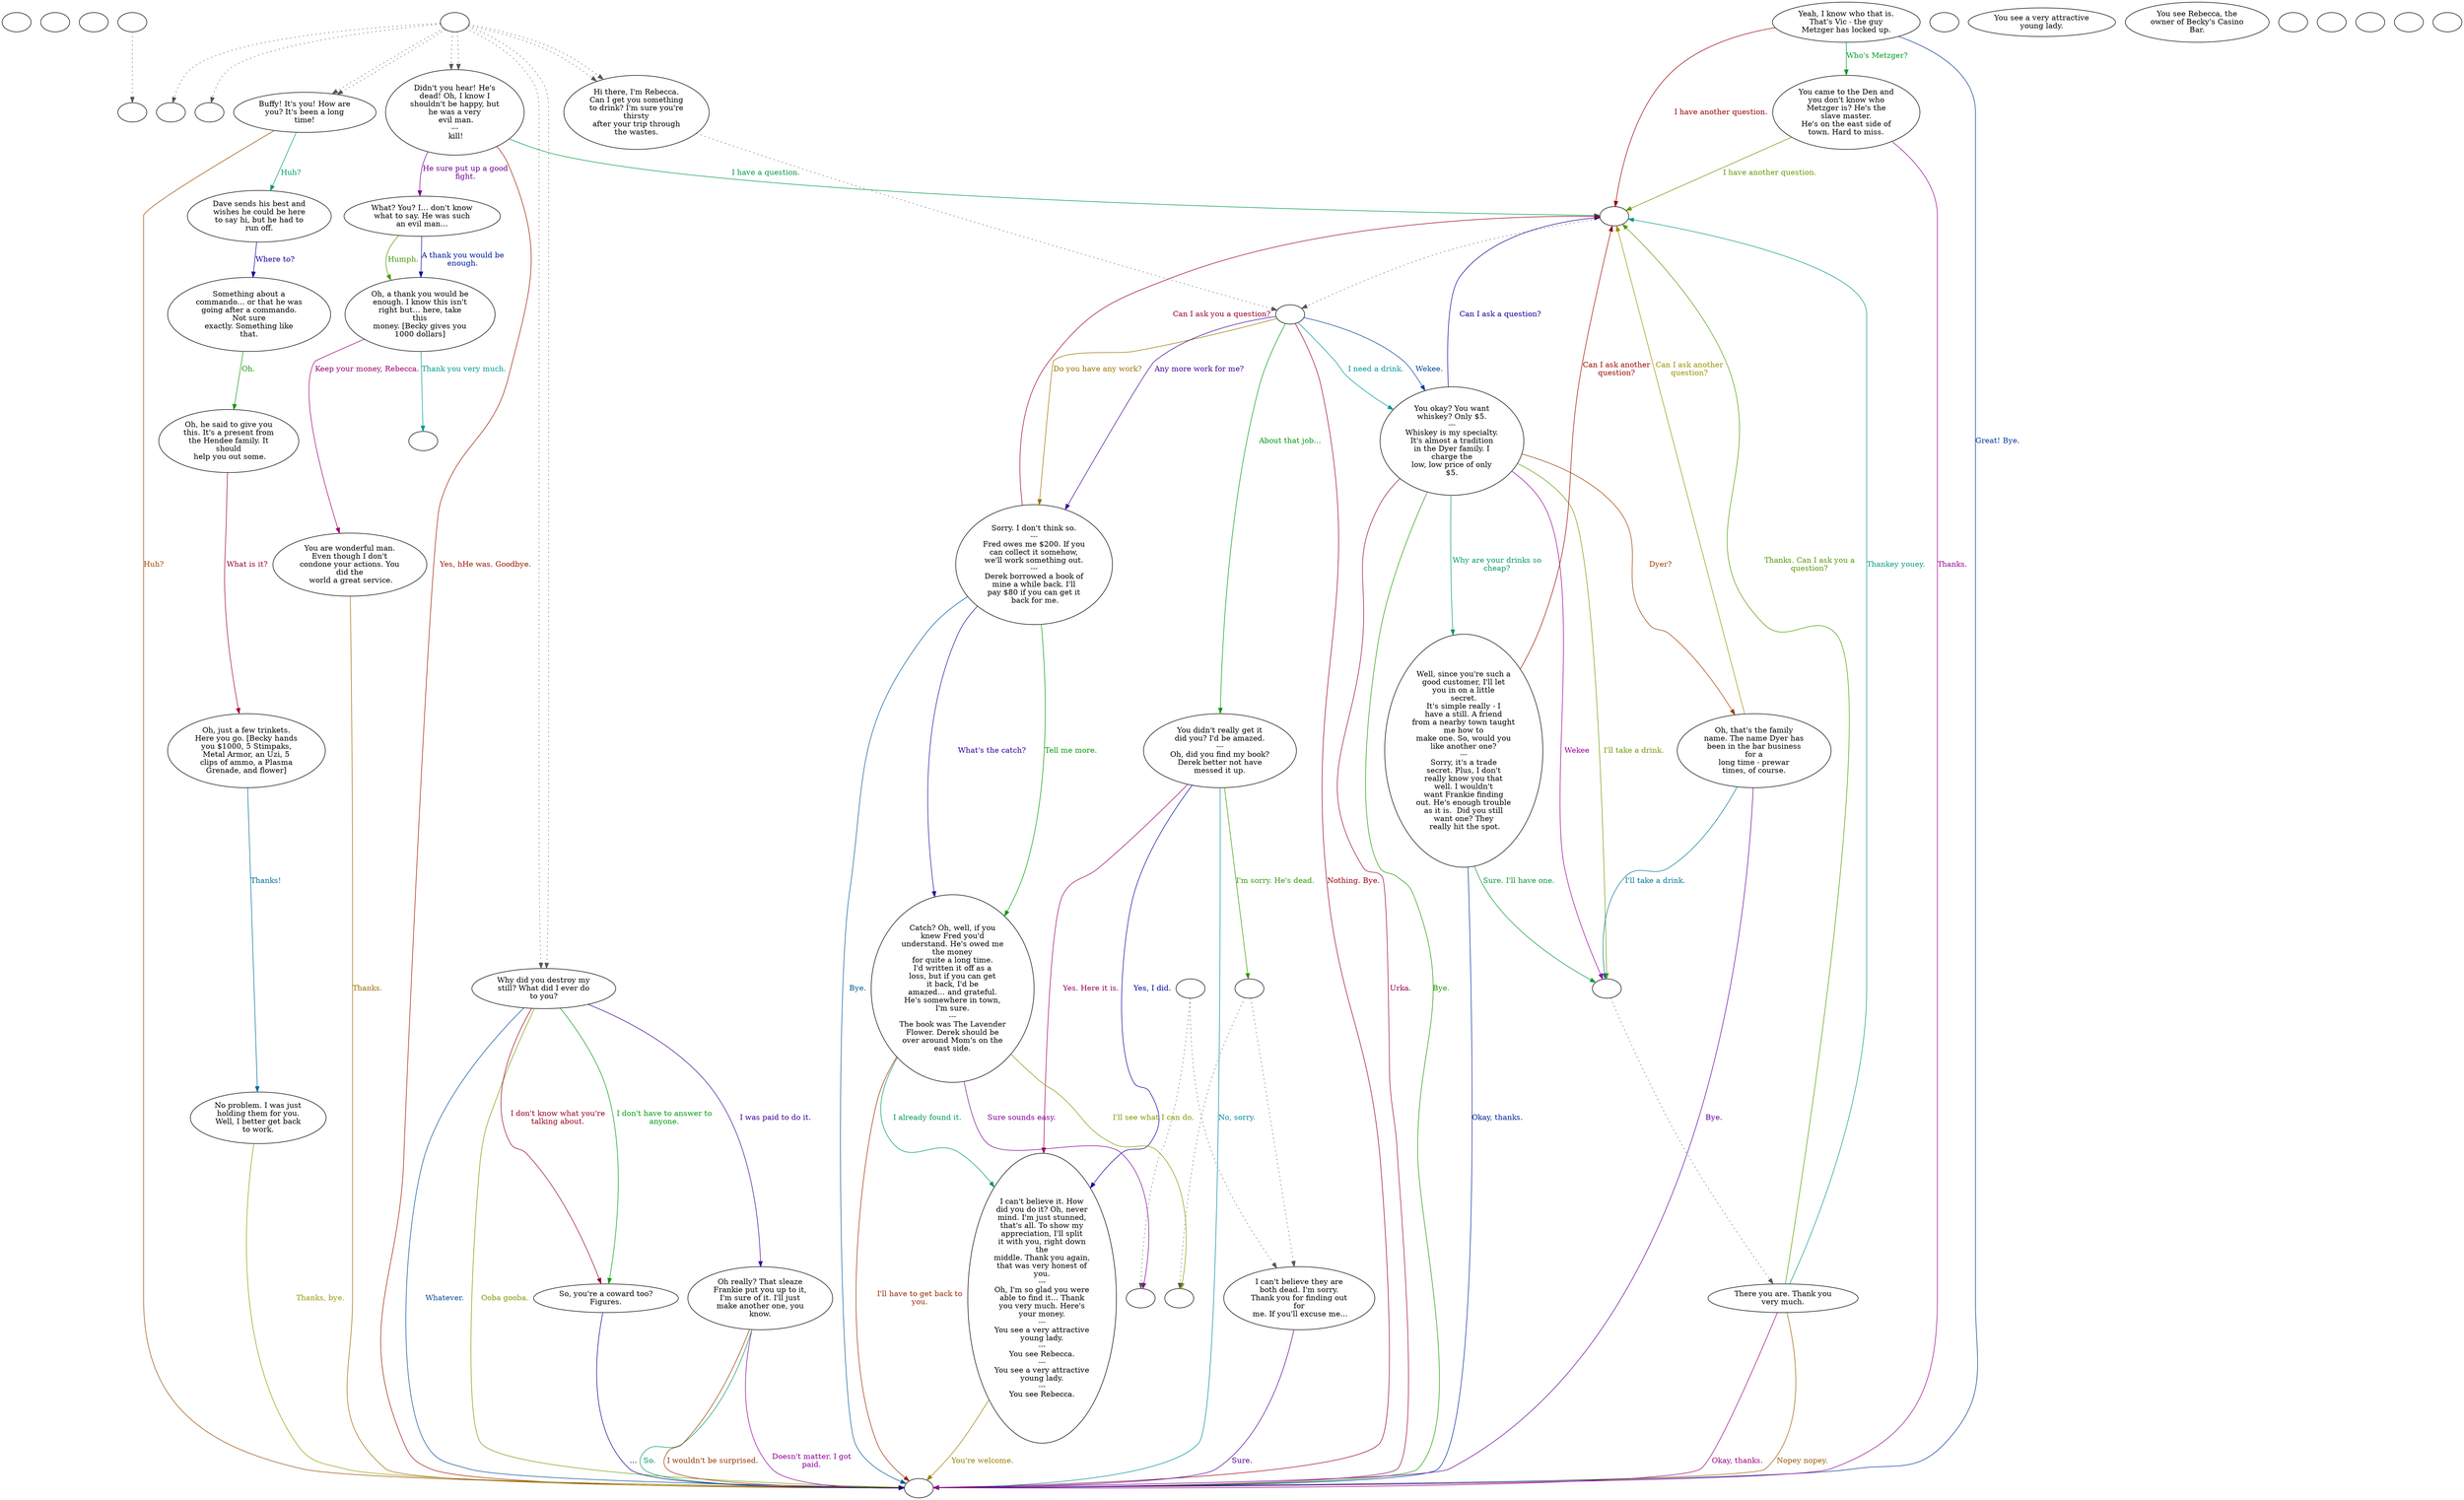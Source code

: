 digraph dcRebecc {
  "checkPartyMembersNearDoor" [style=filled       fillcolor="#FFFFFF"       color="#000000"]
  "checkPartyMembersNearDoor" [label=""]
  "start" [style=filled       fillcolor="#FFFFFF"       color="#000000"]
  "start" [label=""]
  "critter_p_proc" [style=filled       fillcolor="#FFFFFF"       color="#000000"]
  "critter_p_proc" [label=""]
  "pickup_p_proc" [style=filled       fillcolor="#FFFFFF"       color="#000000"]
  "pickup_p_proc" -> "Node998" [style=dotted color="#555555"]
  "pickup_p_proc" [label=""]
  "talk_p_proc" [style=filled       fillcolor="#FFFFFF"       color="#000000"]
  "talk_p_proc" -> "Node015" [style=dotted color="#555555"]
  "talk_p_proc" -> "Node026" [style=dotted color="#555555"]
  "talk_p_proc" -> "Node027" [style=dotted color="#555555"]
  "talk_p_proc" -> "Node027" [style=dotted color="#555555"]
  "talk_p_proc" -> "Node016" [style=dotted color="#555555"]
  "talk_p_proc" -> "Node016" [style=dotted color="#555555"]
  "talk_p_proc" -> "Node022" [style=dotted color="#555555"]
  "talk_p_proc" -> "Node022" [style=dotted color="#555555"]
  "talk_p_proc" -> "Node001" [style=dotted color="#555555"]
  "talk_p_proc" -> "Node001" [style=dotted color="#555555"]
  "talk_p_proc" [label=""]
  "destroy_p_proc" [style=filled       fillcolor="#FFFFFF"       color="#000000"]
  "destroy_p_proc" [label=""]
  "look_at_p_proc" [style=filled       fillcolor="#FFFFFF"       color="#000000"]
  "look_at_p_proc" [label="You see a very attractive\nyoung lady."]
  "description_p_proc" [style=filled       fillcolor="#FFFFFF"       color="#000000"]
  "description_p_proc" [label="You see Rebecca, the\nowner of Becky's Casino\nBar."]
  "use_skill_on_p_proc" [style=filled       fillcolor="#FFFFFF"       color="#000000"]
  "use_skill_on_p_proc" [label=""]
  "damage_p_proc" [style=filled       fillcolor="#FFFFFF"       color="#000000"]
  "damage_p_proc" [label=""]
  "map_enter_p_proc" [style=filled       fillcolor="#FFFFFF"       color="#000000"]
  "map_enter_p_proc" [label=""]
  "map_exit_p_proc" [style=filled       fillcolor="#FFFFFF"       color="#000000"]
  "map_exit_p_proc" [label=""]
  "timed_event_p_proc" [style=filled       fillcolor="#FFFFFF"       color="#000000"]
  "timed_event_p_proc" [label=""]
  "Node998" [style=filled       fillcolor="#FFFFFF"       color="#000000"]
  "Node998" [label=""]
  "Node999" [style=filled       fillcolor="#FFFFFF"       color="#000000"]
  "Node999" [label=""]
  "Node001" [style=filled       fillcolor="#FFFFFF"       color="#000000"]
  "Node001" -> "Node003" [style=dotted color="#555555"]
  "Node001" [label="Hi there, I'm Rebecca.\nCan I get you something\nto drink? I'm sure you're\nthirsty\nafter your trip through\nthe wastes."]
  "Node002" [style=filled       fillcolor="#FFFFFF"       color="#000000"]
  "Node002" -> "Node003" [style=dotted color="#555555"]
  "Node002" [label=""]
  "Node003" [style=filled       fillcolor="#FFFFFF"       color="#000000"]
  "Node003" [label=""]
  "Node003" -> "Node004" [label="I need a drink." color="#009699" fontcolor="#009699"]
  "Node003" -> "Node008" [label="Do you have any work?" color="#997000" fontcolor="#997000"]
  "Node003" -> "Node008" [label="Any more work for me?" color="#430099" fontcolor="#430099"]
  "Node003" -> "Node010" [label="About that job..." color="#009916" fontcolor="#009916"]
  "Node003" -> "Node999" [label="Nothing. Bye." color="#990016" fontcolor="#990016"]
  "Node003" -> "Node004" [label="Wekee." color="#004399" fontcolor="#004399"]
  "Node004" [style=filled       fillcolor="#FFFFFF"       color="#000000"]
  "Node004" [label="You okay? You want\nwhiskey? Only $5.\n---\nWhiskey is my specialty.\nIt's almost a tradition\nin the Dyer family. I\ncharge the\nlow, low price of only\n$5."]
  "Node004" -> "Node990" [label="I'll take a drink." color="#6F9900" fontcolor="#6F9900"]
  "Node004" -> "Node990" [label="Wekee" color="#960099" fontcolor="#960099"]
  "Node004" -> "Node006" [label="Why are your drinks so\ncheap?" color="#009969" fontcolor="#009969"]
  "Node004" -> "Node005" [label="Dyer?" color="#993D00" fontcolor="#993D00"]
  "Node004" -> "Node002" [label="Can I ask a question?" color="#100099" fontcolor="#100099"]
  "Node004" -> "Node999" [label="Bye." color="#1D9900" fontcolor="#1D9900"]
  "Node004" -> "Node999" [label="Urka." color="#990049" fontcolor="#990049"]
  "Node005" [style=filled       fillcolor="#FFFFFF"       color="#000000"]
  "Node005" [label="Oh, that's the family\nname. The name Dyer has\nbeen in the bar business\nfor a\nlong time - prewar\ntimes, of course."]
  "Node005" -> "Node990" [label="I'll take a drink." color="#007699" fontcolor="#007699"]
  "Node005" -> "Node002" [label="Can I ask another\nquestion?" color="#998F00" fontcolor="#998F00"]
  "Node005" -> "Node999" [label="Bye." color="#630099" fontcolor="#630099"]
  "Node006" [style=filled       fillcolor="#FFFFFF"       color="#000000"]
  "Node006" [label="Well, since you're such a\ngood customer, I'll let\nyou in on a little\nsecret.\nIt's simple really - I\nhave a still. A friend\nfrom a nearby town taught\nme how to\nmake one. So, would you\nlike another one?\n---\nSorry, it's a trade\nsecret. Plus, I don't\nreally know you that\nwell. I wouldn't\nwant Frankie finding\nout. He's enough trouble\nas it is.  Did you still\nwant one? They\n really hit the spot."]
  "Node006" -> "Node990" [label="Sure. I'll have one." color="#009936" fontcolor="#009936"]
  "Node006" -> "Node002" [label="Can I ask another\nquestion?" color="#990900" fontcolor="#990900"]
  "Node006" -> "Node999" [label="Okay, thanks." color="#002399" fontcolor="#002399"]
  "Node007" [style=filled       fillcolor="#FFFFFF"       color="#000000"]
  "Node007" [label="There you are. Thank you\nvery much."]
  "Node007" -> "Node002" [label="Thanks. Can I ask you a\nquestion?" color="#509900" fontcolor="#509900"]
  "Node007" -> "Node999" [label="Okay, thanks." color="#99007C" fontcolor="#99007C"]
  "Node007" -> "Node002" [label="Thankey youey." color="#009989" fontcolor="#009989"]
  "Node007" -> "Node999" [label="Nopey nopey." color="#995C00" fontcolor="#995C00"]
  "Node008" [style=filled       fillcolor="#FFFFFF"       color="#000000"]
  "Node008" [label="Sorry. I don't think so.\n---\nFred owes me $200. If you\ncan collect it somehow,\nwe'll work something out.\n---\nDerek borrowed a book of\nmine a while back. I'll\npay $80 if you can get it\n back for me."]
  "Node008" -> "Node009" [label="What's the catch?" color="#300099" fontcolor="#300099"]
  "Node008" -> "Node009" [label="Tell me more." color="#009903" fontcolor="#009903"]
  "Node008" -> "Node002" [label="Can I ask you a question?" color="#99002A" fontcolor="#99002A"]
  "Node008" -> "Node999" [label="Bye." color="#005699" fontcolor="#005699"]
  "Node009" [style=filled       fillcolor="#FFFFFF"       color="#000000"]
  "Node009" [label="Catch? Oh, well, if you\nknew Fred you'd\nunderstand. He's owed me\nthe money\nfor quite a long time.\nI'd written it off as a\nloss, but if you can get\nit back, I'd be\namazed… and grateful.\nHe's somewhere in town,\nI'm sure.\n---\nThe book was The Lavender\nFlower. Derek should be\nover around Mom's on the\neast side."]
  "Node009" -> "Node989" [label="I'll see what I can do." color="#839900" fontcolor="#839900"]
  "Node009" -> "Node988" [label="Sure sounds easy." color="#820099" fontcolor="#820099"]
  "Node009" -> "Node011" [label="I already found it." color="#009956" fontcolor="#009956"]
  "Node009" -> "Node999" [label="I'll have to get back to\nyou." color="#992900" fontcolor="#992900"]
  "Node010" [style=filled       fillcolor="#FFFFFF"       color="#000000"]
  "Node010" [label="You didn't really get it\ndid you? I'd be amazed.\n---\nOh, did you find my book?\nDerek better not have\nmessed it up."]
  "Node010" -> "Node011" [label="Yes, I did." color="#000499" fontcolor="#000499"]
  "Node010" -> "Node987" [label="I'm sorry. He's dead." color="#309900" fontcolor="#309900"]
  "Node010" -> "Node011" [label="Yes. Here it is." color="#99005D" fontcolor="#99005D"]
  "Node010" -> "Node999" [label="No, sorry." color="#008A99" fontcolor="#008A99"]
  "Node011" [style=filled       fillcolor="#FFFFFF"       color="#000000"]
  "Node011" [label="I can't believe it. How\ndid you do it? Oh, never\nmind. I'm just stunned,\nthat's all. To show my\nappreciation, I'll split\nit with you, right down\nthe\nmiddle. Thank you again,\nthat was very honest of\nyou.\n---\nOh, I'm so glad you were\nable to find it… Thank\nyou very much. Here's\nyour money.\n---\nYou see a very attractive\nyoung lady.\n---\nYou see Rebecca.\n---\nYou see a very attractive\nyoung lady.\n---\nYou see Rebecca."]
  "Node011" -> "Node999" [label="You're welcome." color="#997C00" fontcolor="#997C00"]
  "Node012" [style=filled       fillcolor="#FFFFFF"       color="#000000"]
  "Node012" [label="I can't believe they are\nboth dead. I'm sorry.\nThank you for finding out\nfor\n me. If you'll excuse me…"]
  "Node012" -> "Node999" [label="Sure." color="#4F0099" fontcolor="#4F0099"]
  "Node013" [style=filled       fillcolor="#FFFFFF"       color="#000000"]
  "Node013" [label="Yeah, I know who that is.\nThat's Vic - the guy\nMetzger has locked up."]
  "Node013" -> "Node014" [label="Who's Metzger?" color="#009923" fontcolor="#009923"]
  "Node013" -> "Node002" [label="I have another question." color="#99000A" fontcolor="#99000A"]
  "Node013" -> "Node999" [label="Great! Bye." color="#003799" fontcolor="#003799"]
  "Node014" [style=filled       fillcolor="#FFFFFF"       color="#000000"]
  "Node014" [label="You came to the Den and\nyou don't know who\nMetzger is? He's the\nslave master.\nHe's on the east side of\ntown. Hard to miss."]
  "Node014" -> "Node002" [label="I have another question." color="#639900" fontcolor="#639900"]
  "Node014" -> "Node999" [label="Thanks." color="#990090" fontcolor="#990090"]
  "Node015" [style=filled       fillcolor="#FFFFFF"       color="#000000"]
  "Node015" [label=""]
  "Node016" [style=filled       fillcolor="#FFFFFF"       color="#000000"]
  "Node016" [label="Buffy! It's you! How are\nyou? It's been a long\ntime!"]
  "Node016" -> "Node017" [label="Huh?" color="#009975" fontcolor="#009975"]
  "Node016" -> "Node999" [label="Huh?" color="#994900" fontcolor="#994900"]
  "Node017" [style=filled       fillcolor="#FFFFFF"       color="#000000"]
  "Node017" [label="Dave sends his best and\nwishes he could be here\nto say hi, but he had to\nrun off."]
  "Node017" -> "Node018" [label="Where to?" color="#1C0099" fontcolor="#1C0099"]
  "Node018" [style=filled       fillcolor="#FFFFFF"       color="#000000"]
  "Node018" [label="Something about a\ncommando… or that he was\ngoing after a commando.\nNot sure\nexactly. Something like\nthat."]
  "Node018" -> "Node019" [label="Oh." color="#119900" fontcolor="#119900"]
  "Node019" [style=filled       fillcolor="#FFFFFF"       color="#000000"]
  "Node019" [label="Oh, he said to give you\nthis. It's a present from\nthe Hendee family. It\nshould\n help you out some."]
  "Node019" -> "Node020" [label="What is it?" color="#99003D" fontcolor="#99003D"]
  "Node020" [style=filled       fillcolor="#FFFFFF"       color="#000000"]
  "Node020" [label="Oh, just a few trinkets.\nHere you go. [Becky hands\nyou $1000, 5 Stimpaks,\nMetal Armor, an Uzi, 5\nclips of ammo, a Plasma\nGrenade, and flower]"]
  "Node020" -> "Node021" [label="Thanks!" color="#006A99" fontcolor="#006A99"]
  "Node021" [style=filled       fillcolor="#FFFFFF"       color="#000000"]
  "Node021" [label="No problem. I was just\nholding them for you.\nWell, I better get back\nto work."]
  "Node021" -> "Node999" [label="Thanks, bye." color="#979900" fontcolor="#979900"]
  "Node022" [style=filled       fillcolor="#FFFFFF"       color="#000000"]
  "Node022" [label="Didn't you hear! He's\ndead! Oh, I know I\nshouldn't be happy, but\nhe was a very\n evil man.\n---\n kill!"]
  "Node022" -> "Node023" [label="He sure put up a good\nfight." color="#6F0099" fontcolor="#6F0099"]
  "Node022" -> "Node002" [label="I have a question." color="#009942" fontcolor="#009942"]
  "Node022" -> "Node999" [label="Yes, hHe was. Goodbye." color="#991600" fontcolor="#991600"]
  "Node023" [style=filled       fillcolor="#FFFFFF"       color="#000000"]
  "Node023" [label="What? You? I… don't know\nwhat to say. He was such\nan evil man…"]
  "Node023" -> "Node024" [label="A thank you would be\nenough." color="#001799" fontcolor="#001799"]
  "Node023" -> "Node024" [label="Humph." color="#449900" fontcolor="#449900"]
  "Node024" [style=filled       fillcolor="#FFFFFF"       color="#000000"]
  "Node024" [label="Oh, a thank you would be\nenough. I know this isn't\nright but… here, take\nthis\nmoney. [Becky gives you\n1000 dollars]"]
  "Node024" -> "Node025" [label="Keep your money, Rebecca." color="#990070" fontcolor="#990070"]
  "Node024" -> "Node985" [label="Thank you very much." color="#009995" fontcolor="#009995"]
  "Node025" [style=filled       fillcolor="#FFFFFF"       color="#000000"]
  "Node025" [label="You are wonderful man.\nEven though I don't\ncondone your actions. You\ndid the\n world a great service."]
  "Node025" -> "Node999" [label="Thanks." color="#996800" fontcolor="#996800"]
  "Node026" [style=filled       fillcolor="#FFFFFF"       color="#000000"]
  "Node026" [label=""]
  "Node027" [style=filled       fillcolor="#FFFFFF"       color="#000000"]
  "Node027" [label="Why did you destroy my\nstill? What did I ever do\nto you?"]
  "Node027" -> "Node028" [label="I was paid to do it." color="#3C0099" fontcolor="#3C0099"]
  "Node027" -> "Node029" [label="I don't have to answer to\nanyone." color="#00990F" fontcolor="#00990F"]
  "Node027" -> "Node029" [label="I don't know what you're\ntalking about." color="#99001E" fontcolor="#99001E"]
  "Node027" -> "Node999" [label="Whatever." color="#004A99" fontcolor="#004A99"]
  "Node027" -> "Node999" [label="Ooba gooba." color="#779900" fontcolor="#779900"]
  "Node028" [style=filled       fillcolor="#FFFFFF"       color="#000000"]
  "Node028" [label="Oh really? That sleaze\nFrankie put you up to it,\nI'm sure of it. I'll just\nmake another one, you\nknow."]
  "Node028" -> "Node999" [label="Doesn't matter. I got\npaid." color="#8E0099" fontcolor="#8E0099"]
  "Node028" -> "Node999" [label="So." color="#009962" fontcolor="#009962"]
  "Node028" -> "Node999" [label="I wouldn't be surprised." color="#993500" fontcolor="#993500"]
  "Node029" [style=filled       fillcolor="#FFFFFF"       color="#000000"]
  "Node029" [label="So, you're a coward too?\nFigures."]
  "Node029" -> "Node999" [label="…" color="#090099" fontcolor="#090099"]
  "Node990" [style=filled       fillcolor="#FFFFFF"       color="#000000"]
  "Node990" -> "Node007" [style=dotted color="#555555"]
  "Node990" [label=""]
  "Node989" [style=filled       fillcolor="#FFFFFF"       color="#000000"]
  "Node989" [label=""]
  "Node988" [style=filled       fillcolor="#FFFFFF"       color="#000000"]
  "Node988" [label=""]
  "Node987" [style=filled       fillcolor="#FFFFFF"       color="#000000"]
  "Node987" -> "Node989" [style=dotted color="#555555"]
  "Node987" -> "Node012" [style=dotted color="#555555"]
  "Node987" [label=""]
  "Node986" [style=filled       fillcolor="#FFFFFF"       color="#000000"]
  "Node986" -> "Node988" [style=dotted color="#555555"]
  "Node986" -> "Node012" [style=dotted color="#555555"]
  "Node986" [label=""]
  "Node985" [style=filled       fillcolor="#FFFFFF"       color="#000000"]
  "Node985" [label=""]
}